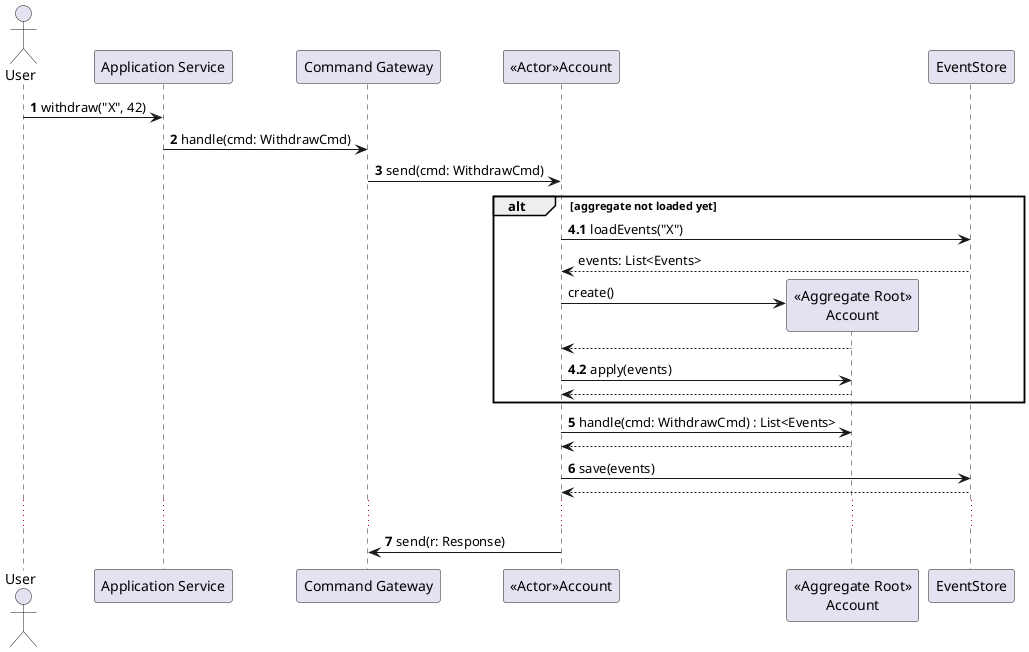 @startuml

actor "User" as U
participant "Application Service" as AS
participant "Command Gateway" as CG
participant "<<Actor>>Account" as AC
participant "<<Aggregate Root>>\nAccount" as A
participant "EventStore" as ES

U -> AS: **1** withdraw("X", 42)
AS -> CG: **2** handle(cmd: WithdrawCmd)
CG -> AC: **3** send(cmd: WithdrawCmd)
alt aggregate not loaded yet
  AC -> ES: **4.1** loadEvents("X")
  AC <-- ES: events: List<Events>
  create A
  AC -> A: create()
  return
  AC -> A: **4.2** apply(events)
  return
end
AC -> A: **5** handle(cmd: WithdrawCmd) : List<Events>
AC <-- A:
AC -> ES: **6** save(events)
return
...
CG <- AC: **7** send(r: Response)

@enduml